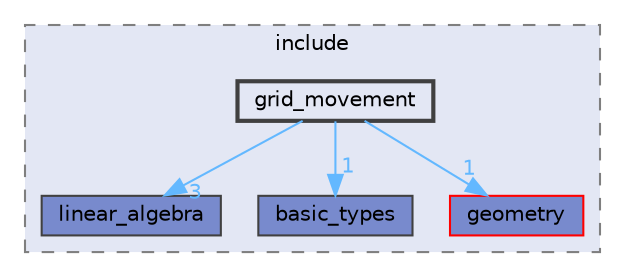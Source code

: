 digraph "Common/include/grid_movement"
{
 // LATEX_PDF_SIZE
  bgcolor="transparent";
  edge [fontname=Helvetica,fontsize=10,labelfontname=Helvetica,labelfontsize=10];
  node [fontname=Helvetica,fontsize=10,shape=box,height=0.2,width=0.4];
  compound=true
  subgraph clusterdir_92cb2900980f09bf257878861626e98f {
    graph [ bgcolor="#e3e7f4", pencolor="grey50", label="include", fontname=Helvetica,fontsize=10 style="filled,dashed", URL="dir_92cb2900980f09bf257878861626e98f.html",tooltip=""]
  dir_48b4bf65fafad66ec6a2ba67388b948d [label="linear_algebra", fillcolor="#788acd", color="grey25", style="filled", URL="dir_48b4bf65fafad66ec6a2ba67388b948d.html",tooltip=""];
  dir_cd1ad04c99373fb2e948caf5c2750b9f [label="basic_types", fillcolor="#788acd", color="grey25", style="filled", URL="dir_cd1ad04c99373fb2e948caf5c2750b9f.html",tooltip=""];
  dir_d2620a12595a4ed2b3ca54ea91488fbc [label="geometry", fillcolor="#788acd", color="red", style="filled", URL="dir_d2620a12595a4ed2b3ca54ea91488fbc.html",tooltip=""];
  dir_d2df1628c264c352d73afba35add050c [label="grid_movement", fillcolor="#e3e7f4", color="grey25", style="filled,bold", URL="dir_d2df1628c264c352d73afba35add050c.html",tooltip=""];
  }
  dir_d2df1628c264c352d73afba35add050c->dir_48b4bf65fafad66ec6a2ba67388b948d [headlabel="3", labeldistance=1.5 headhref="dir_000044_000061.html" href="dir_000044_000061.html" color="steelblue1" fontcolor="steelblue1"];
  dir_d2df1628c264c352d73afba35add050c->dir_cd1ad04c99373fb2e948caf5c2750b9f [headlabel="1", labeldistance=1.5 headhref="dir_000044_000002.html" href="dir_000044_000002.html" color="steelblue1" fontcolor="steelblue1"];
  dir_d2df1628c264c352d73afba35add050c->dir_d2620a12595a4ed2b3ca54ea91488fbc [headlabel="1", labeldistance=1.5 headhref="dir_000044_000041.html" href="dir_000044_000041.html" color="steelblue1" fontcolor="steelblue1"];
}
